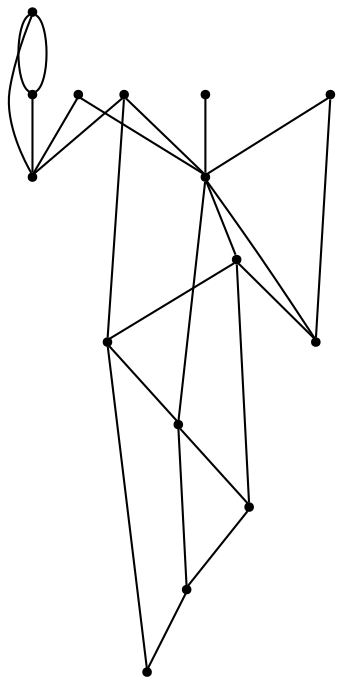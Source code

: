 graph {
  node [shape=point,comment="{\"directed\":false,\"doi\":\"10.1007/978-3-319-50106-2_18\",\"figure\":\"1 (1)\"}"]

  v0 [pos="802.5799739999427,270.82753551661284"]
  v1 [pos="335.8409960458839,270.82753551661284"]
  v2 [pos="552.5422080885301,304.1657712675073"]
  v3 [pos="735.9026853239461,337.5040070184017"]
  v4 [pos="702.5640409859476,370.84224276929615"]
  v5 [pos="669.2274632715244,404.18047852019055"]
  v6 [pos="635.8888189335261,370.84224276929615"]
  v7 [pos="602.5501745955276,337.5040070184017"]
  v8 [pos="535.872893868083,404.18047852019055"]
  v9 [pos="502.5342177358758,437.51871427108495"]
  v10 [pos="435.8569290598791,370.84224276929615"]
  v11 [pos="402.5182847218807,337.5040070184017"]
  v12 [pos="369.1796403838824,487.52606392319916"]
  v13 [pos="335.8409960458839,470.8569500219794"]
  v14 [pos="319.17167387688477,437.51871427108495"]

  v0 -- v1 [id="-1",pos="802.5799739999427,270.82753551661284 335.8409960458839,270.82753551661284 335.8409960458839,270.82753551661284 335.8409960458839,270.82753551661284"]
  v0 -- v2 [id="-2",pos="802.5799739999427,270.82753551661284 552.5422080885301,304.1657712675073 552.5422080885301,304.1657712675073 552.5422080885301,304.1657712675073"]
  v8 -- v5 [id="-7",pos="535.872893868083,404.18047852019055 669.2274632715244,404.18047852019055 669.2274632715244,404.18047852019055 669.2274632715244,404.18047852019055"]
  v10 -- v6 [id="-10",pos="435.8569290598791,370.84224276929615 635.8888189335261,370.84224276929615 635.8888189335261,370.84224276929615 635.8888189335261,370.84224276929615"]
  v6 -- v4 [id="-11",pos="635.8888189335261,370.84224276929615 702.5640409859476,370.84224276929615 702.5640409859476,370.84224276929615 702.5640409859476,370.84224276929615"]
  v11 -- v7 [id="-14",pos="402.5182847218807,337.5040070184017 602.5501745955276,337.5040070184017 602.5501745955276,337.5040070184017 602.5501745955276,337.5040070184017"]
  v7 -- v3 [id="-15",pos="602.5501745955276,337.5040070184017 735.9026853239461,337.5040070184017 735.9026853239461,337.5040070184017 735.9026853239461,337.5040070184017"]
  v14 -- v9 [id="-20",pos="319.17167387688477,437.51871427108495 502.5342177358758,437.51871427108495 502.5342177358758,437.51871427108495 502.5342177358758,437.51871427108495"]
  v14 -- v10 [id="-22",pos="319.17167387688477,437.51871427108495 324.72255326285335,429.18415533336133 324.72255326285335,429.18415533336133 324.72255326285335,429.18415533336133 330.2817706800925,420.8495963956378 341.3918754318525,404.18047852019055 360.8408063094713,393.06637673360694 380.2897371870901,381.9563445558797 408.0691641078493,376.3972588581598 421.96304260958806,373.6217856181561 435.8569290598791,370.84224276929615 435.8569290598791,370.84224276929615 435.8569290598791,370.84224276929615"]
  v13 -- v10 [id="-23",pos="335.8409960458839,470.8569500219794 341.3918754318525,459.7428482353958 341.3918754318525,459.7428482353958 341.3918754318525,459.7428482353958 346.9510928490917,448.63281605766855 358.0611976008517,426.4046124845014 374.7305197698509,409.7354946090542 391.3998419388501,393.06637673360694 413.6283815250885,381.9563445558797 424.73848627684845,376.3972588581598 435.8569290598791,370.84224276929615 435.8569290598791,370.84224276929615 435.8569290598791,370.84224276929615"]
  v11 -- v1 [id="-24",pos="402.5182847218807,337.5040070184017 369.17966422953896,304.1657712675073 369.17966422953896,304.1657712675073 369.17966422953896,304.1657712675073 335.8409960458839,270.82753551661284 335.8409960458839,270.82753551661284 335.8409960458839,270.82753551661284"]
  v12 -- v10 [id="-25",pos="369.1796403838824,487.52606392319916 371.9550761025905,479.19150895970296 371.9550761025905,479.19150895970296 371.9550761025905,479.19150895970296 374.7305197698509,470.8569500219794 380.2897371870901,454.1878321465322 391.3998419388501,434.739171422225 402.5141117319693,415.2945803067741 419.18343390096845,393.06637673360694 427.51809498546805,381.9563445558797 435.8569290598791,370.84224276929615 435.8569290598791,370.84224276929615 435.8569290598791,370.84224276929615"]
  v10 -- v9 [id="-27",pos="435.8569290598791,370.84224276929615 502.5342177358758,437.51871427108495 502.5342177358758,437.51871427108495 502.5342177358758,437.51871427108495"]
  v11 -- v10 [id="-30",pos="402.5182847218807,337.5040070184017 435.8569290598791,370.84224276929615 435.8569290598791,370.84224276929615 435.8569290598791,370.84224276929615"]
  v10 -- v8 [id="-31",pos="435.8569290598791,370.84224276929615 535.872893868083,404.18047852019055 535.872893868083,404.18047852019055 535.872893868083,404.18047852019055"]
  v13 -- v1 [id="-35",pos="335.8409960458839,470.8569500219794 335.8409960458839,270.82753551661284 335.8409960458839,270.82753551661284 335.8409960458839,270.82753551661284"]
  v2 -- v0 [id="-40",pos="552.5422080885301,304.1657712675073 769.2392630383691,304.1657712675073 769.2392630383691,304.1657712675073 769.2392630383691,304.1657712675073 802.5799739999427,270.82753551661284 802.5799739999427,270.82753551661284 802.5799739999427,270.82753551661284"]
  v4 -- v3 [id="-48",pos="702.5640409859476,370.84224276929615 735.9026853239461,337.5040070184017 735.9026853239461,337.5040070184017 735.9026853239461,337.5040070184017"]
  v5 -- v4 [id="-49",pos="669.2274632715244,404.18047852019055 702.5640409859476,370.84224276929615 702.5640409859476,370.84224276929615 702.5640409859476,370.84224276929615"]
  v8 -- v9 [id="-56",pos="535.872893868083,404.18047852019055 502.5342177358758,437.51871427108495 502.5342177358758,437.51871427108495 502.5342177358758,437.51871427108495"]
  v8 -- v7 [id="-57",pos="535.872893868083,404.18047852019055 602.5501745955276,337.5040070184017 602.5501745955276,337.5040070184017 602.5501745955276,337.5040070184017"]
  v6 -- v5 [id="-58",pos="635.8888189335261,370.84224276929615 669.2274632715244,404.18047852019055 669.2274632715244,404.18047852019055 669.2274632715244,404.18047852019055"]
  v7 -- v6 [id="-59",pos="602.5501745955276,337.5040070184017 635.8888189335261,370.84224276929615 635.8888189335261,370.84224276929615 635.8888189335261,370.84224276929615"]
  v2 -- v1 [id="-61",pos="552.5422080885301,304.1657712675073 335.8409960458839,270.82753551661284 335.8409960458839,270.82753551661284 335.8409960458839,270.82753551661284"]
}